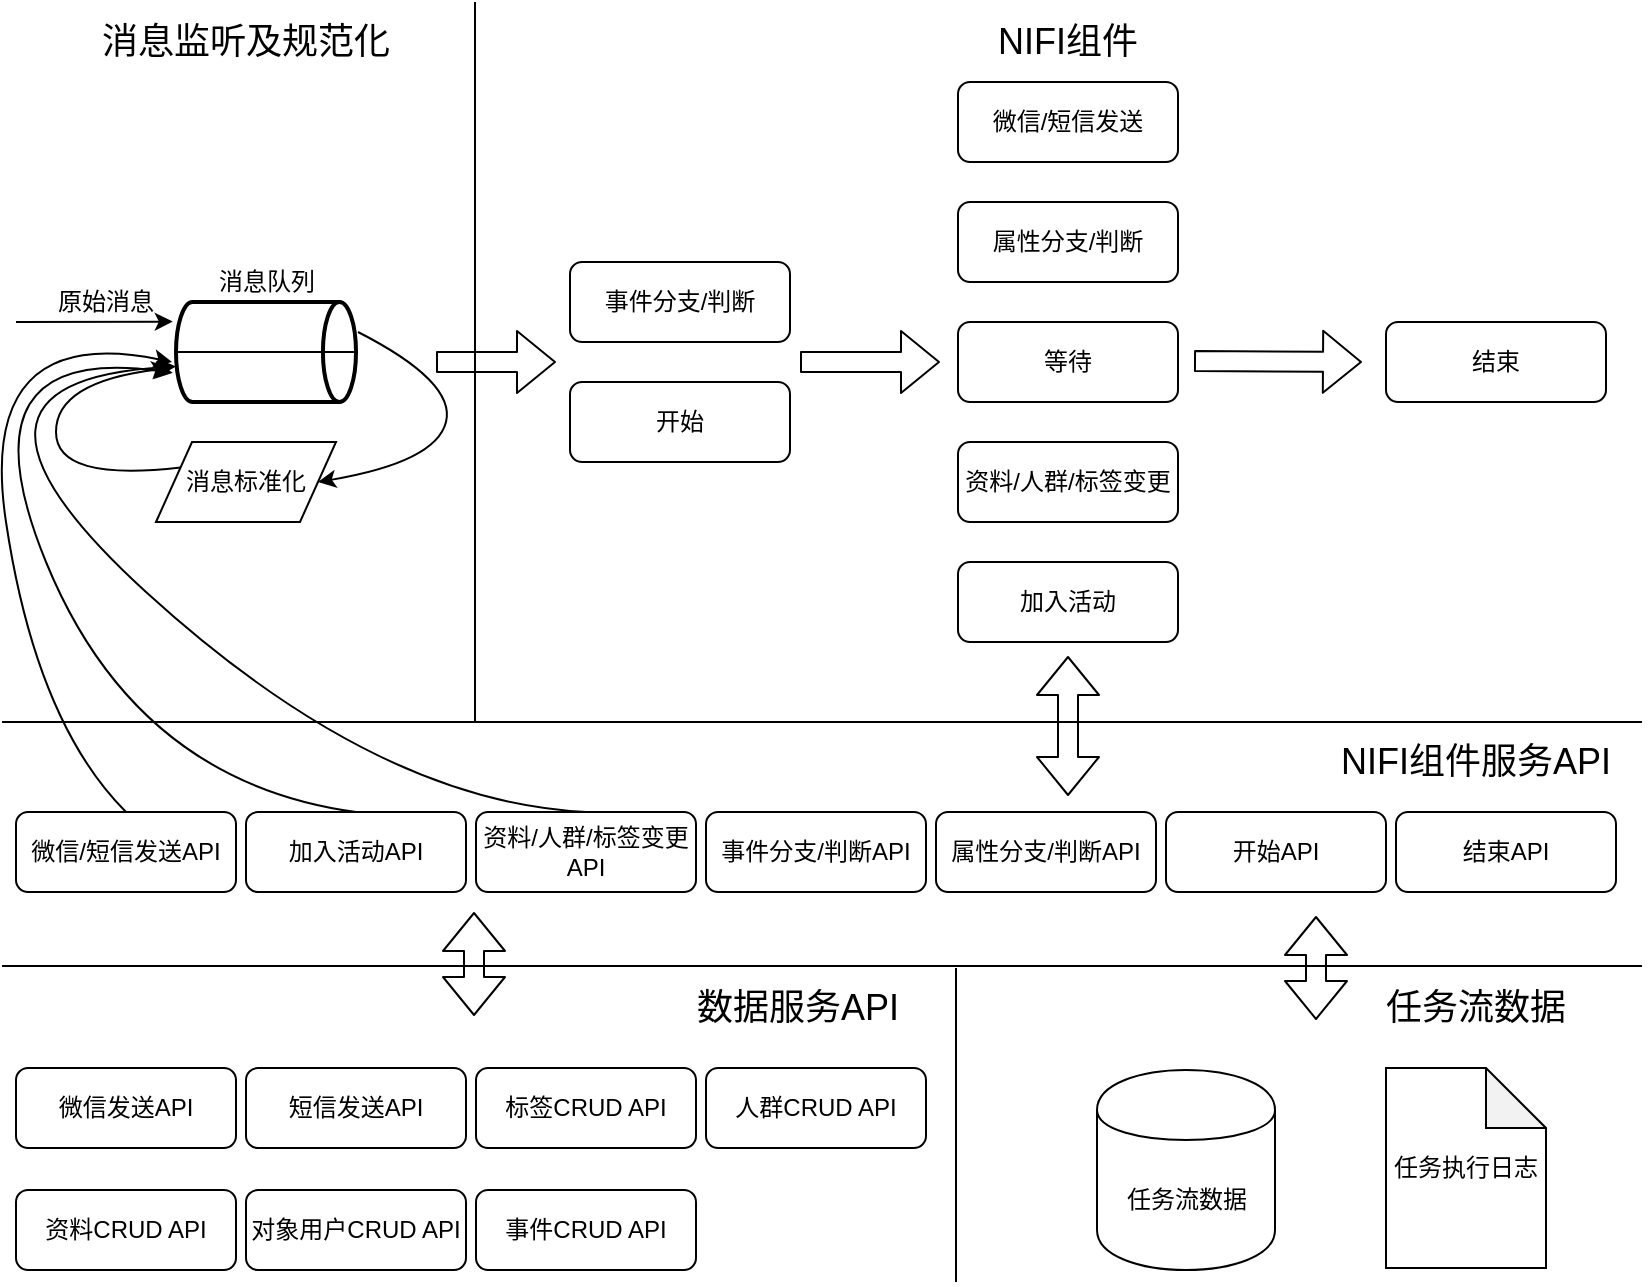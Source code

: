 <mxfile version="11.0.9" type="github"><diagram id="9rWtBTdzsgSmw_8GD8X4" name="Page-1"><mxGraphModel dx="1278" dy="550" grid="1" gridSize="10" guides="1" tooltips="1" connect="1" arrows="1" fold="1" page="1" pageScale="1" pageWidth="827" pageHeight="1169" math="0" shadow="0"><root><mxCell id="0"/><mxCell id="1" parent="0"/><mxCell id="7IMhk76XMN1lTcPp5SoK-3" value="" style="group" vertex="1" connectable="0" parent="1"><mxGeometry x="90" y="150" width="90" height="50" as="geometry"/></mxCell><mxCell id="7IMhk76XMN1lTcPp5SoK-1" value="" style="strokeWidth=2;html=1;shape=mxgraph.flowchart.direct_data;whiteSpace=wrap;" vertex="1" parent="7IMhk76XMN1lTcPp5SoK-3"><mxGeometry width="90" height="50" as="geometry"/></mxCell><mxCell id="7IMhk76XMN1lTcPp5SoK-2" value="" style="endArrow=none;html=1;exitX=0;exitY=0.5;exitDx=0;exitDy=0;exitPerimeter=0;entryX=1;entryY=0.5;entryDx=0;entryDy=0;entryPerimeter=0;" edge="1" parent="7IMhk76XMN1lTcPp5SoK-3" source="7IMhk76XMN1lTcPp5SoK-1" target="7IMhk76XMN1lTcPp5SoK-1"><mxGeometry width="50" height="50" relative="1" as="geometry"><mxPoint x="-22.5" y="200" as="sourcePoint"/><mxPoint x="67.5" y="25" as="targetPoint"/></mxGeometry></mxCell><mxCell id="7IMhk76XMN1lTcPp5SoK-5" value="消息标准化" style="shape=parallelogram;perimeter=parallelogramPerimeter;whiteSpace=wrap;html=1;" vertex="1" parent="1"><mxGeometry x="80" y="220" width="90" height="40" as="geometry"/></mxCell><mxCell id="7IMhk76XMN1lTcPp5SoK-6" value="" style="endArrow=classic;html=1;entryX=-0.018;entryY=0.196;entryDx=0;entryDy=0;entryPerimeter=0;" edge="1" parent="1" target="7IMhk76XMN1lTcPp5SoK-1"><mxGeometry width="50" height="50" relative="1" as="geometry"><mxPoint x="10" y="160" as="sourcePoint"/><mxPoint x="60" y="150" as="targetPoint"/></mxGeometry></mxCell><mxCell id="7IMhk76XMN1lTcPp5SoK-7" value="原始消息" style="text;html=1;strokeColor=none;fillColor=none;align=center;verticalAlign=middle;whiteSpace=wrap;rounded=0;" vertex="1" parent="1"><mxGeometry x="30" y="140" width="50" height="20" as="geometry"/></mxCell><mxCell id="7IMhk76XMN1lTcPp5SoK-8" value="" style="curved=1;endArrow=classic;html=1;entryX=1;entryY=0.5;entryDx=0;entryDy=0;" edge="1" parent="1" target="7IMhk76XMN1lTcPp5SoK-5"><mxGeometry width="50" height="50" relative="1" as="geometry"><mxPoint x="181" y="165" as="sourcePoint"/><mxPoint x="260" y="230" as="targetPoint"/><Array as="points"><mxPoint x="230" y="190"/><mxPoint x="220" y="230"/></Array></mxGeometry></mxCell><mxCell id="7IMhk76XMN1lTcPp5SoK-9" value="" style="curved=1;endArrow=classic;html=1;exitX=0;exitY=0.25;exitDx=0;exitDy=0;entryX=-0.036;entryY=0.66;entryDx=0;entryDy=0;entryPerimeter=0;" edge="1" parent="1" source="7IMhk76XMN1lTcPp5SoK-5" target="7IMhk76XMN1lTcPp5SoK-1"><mxGeometry width="50" height="50" relative="1" as="geometry"><mxPoint x="10" y="270" as="sourcePoint"/><mxPoint x="60" y="220" as="targetPoint"/><Array as="points"><mxPoint x="30" y="240"/><mxPoint x="30" y="190"/></Array></mxGeometry></mxCell><mxCell id="7IMhk76XMN1lTcPp5SoK-11" value="" style="endArrow=none;html=1;" edge="1" parent="1"><mxGeometry width="50" height="50" relative="1" as="geometry"><mxPoint x="239.5" y="360" as="sourcePoint"/><mxPoint x="239.5" as="targetPoint"/></mxGeometry></mxCell><mxCell id="7IMhk76XMN1lTcPp5SoK-12" value="开始" style="rounded=1;whiteSpace=wrap;html=1;" vertex="1" parent="1"><mxGeometry x="287" y="190" width="110" height="40" as="geometry"/></mxCell><mxCell id="7IMhk76XMN1lTcPp5SoK-13" value="事件分支/判断" style="rounded=1;whiteSpace=wrap;html=1;" vertex="1" parent="1"><mxGeometry x="287" y="130" width="110" height="40" as="geometry"/></mxCell><mxCell id="7IMhk76XMN1lTcPp5SoK-14" value="属性分支/判断" style="rounded=1;whiteSpace=wrap;html=1;" vertex="1" parent="1"><mxGeometry x="481" y="100" width="110" height="40" as="geometry"/></mxCell><mxCell id="7IMhk76XMN1lTcPp5SoK-15" value="等待" style="rounded=1;whiteSpace=wrap;html=1;" vertex="1" parent="1"><mxGeometry x="481" y="160" width="110" height="40" as="geometry"/></mxCell><mxCell id="7IMhk76XMN1lTcPp5SoK-16" value="微信/短信发送" style="rounded=1;whiteSpace=wrap;html=1;" vertex="1" parent="1"><mxGeometry x="481" y="40" width="110" height="40" as="geometry"/></mxCell><mxCell id="7IMhk76XMN1lTcPp5SoK-19" value="资料/人群/标签变更" style="rounded=1;whiteSpace=wrap;html=1;" vertex="1" parent="1"><mxGeometry x="481" y="220" width="110" height="40" as="geometry"/></mxCell><mxCell id="7IMhk76XMN1lTcPp5SoK-20" value="结束" style="rounded=1;whiteSpace=wrap;html=1;" vertex="1" parent="1"><mxGeometry x="695" y="160" width="110" height="40" as="geometry"/></mxCell><mxCell id="7IMhk76XMN1lTcPp5SoK-21" value="加入活动" style="rounded=1;whiteSpace=wrap;html=1;" vertex="1" parent="1"><mxGeometry x="481" y="280" width="110" height="40" as="geometry"/></mxCell><mxCell id="7IMhk76XMN1lTcPp5SoK-22" value="" style="shape=flexArrow;endArrow=classic;html=1;" edge="1" parent="1"><mxGeometry width="50" height="50" relative="1" as="geometry"><mxPoint x="220" y="180" as="sourcePoint"/><mxPoint x="280" y="180" as="targetPoint"/></mxGeometry></mxCell><mxCell id="7IMhk76XMN1lTcPp5SoK-23" value="" style="shape=flexArrow;endArrow=classic;html=1;" edge="1" parent="1"><mxGeometry width="50" height="50" relative="1" as="geometry"><mxPoint x="402" y="180" as="sourcePoint"/><mxPoint x="472" y="180" as="targetPoint"/></mxGeometry></mxCell><mxCell id="7IMhk76XMN1lTcPp5SoK-24" value="" style="shape=flexArrow;endArrow=classic;html=1;" edge="1" parent="1"><mxGeometry width="50" height="50" relative="1" as="geometry"><mxPoint x="599" y="179.5" as="sourcePoint"/><mxPoint x="683" y="180" as="targetPoint"/></mxGeometry></mxCell><mxCell id="7IMhk76XMN1lTcPp5SoK-25" value="" style="endArrow=none;html=1;" edge="1" parent="1"><mxGeometry width="50" height="50" relative="1" as="geometry"><mxPoint x="3" y="360" as="sourcePoint"/><mxPoint x="823" y="360" as="targetPoint"/></mxGeometry></mxCell><mxCell id="7IMhk76XMN1lTcPp5SoK-26" value="开始API" style="rounded=1;whiteSpace=wrap;html=1;" vertex="1" parent="1"><mxGeometry x="585" y="405" width="110" height="40" as="geometry"/></mxCell><mxCell id="7IMhk76XMN1lTcPp5SoK-27" value="事件分支/判断API" style="rounded=1;whiteSpace=wrap;html=1;" vertex="1" parent="1"><mxGeometry x="355" y="405" width="110" height="40" as="geometry"/></mxCell><mxCell id="7IMhk76XMN1lTcPp5SoK-28" value="属性分支/判断API" style="rounded=1;whiteSpace=wrap;html=1;" vertex="1" parent="1"><mxGeometry x="470" y="405" width="110" height="40" as="geometry"/></mxCell><mxCell id="7IMhk76XMN1lTcPp5SoK-30" value="微信/短信发送API" style="rounded=1;whiteSpace=wrap;html=1;" vertex="1" parent="1"><mxGeometry x="10" y="405" width="110" height="40" as="geometry"/></mxCell><mxCell id="7IMhk76XMN1lTcPp5SoK-31" value="资料/人群/标签变更API" style="rounded=1;whiteSpace=wrap;html=1;" vertex="1" parent="1"><mxGeometry x="240" y="405" width="110" height="40" as="geometry"/></mxCell><mxCell id="7IMhk76XMN1lTcPp5SoK-32" value="加入活动API" style="rounded=1;whiteSpace=wrap;html=1;" vertex="1" parent="1"><mxGeometry x="125" y="405" width="110" height="40" as="geometry"/></mxCell><mxCell id="7IMhk76XMN1lTcPp5SoK-33" value="结束API" style="rounded=1;whiteSpace=wrap;html=1;" vertex="1" parent="1"><mxGeometry x="700" y="405" width="110" height="40" as="geometry"/></mxCell><mxCell id="7IMhk76XMN1lTcPp5SoK-34" value="" style="shape=flexArrow;endArrow=classic;startArrow=classic;html=1;" edge="1" parent="1"><mxGeometry width="50" height="50" relative="1" as="geometry"><mxPoint x="536" y="397" as="sourcePoint"/><mxPoint x="536" y="327" as="targetPoint"/></mxGeometry></mxCell><mxCell id="7IMhk76XMN1lTcPp5SoK-35" value="" style="endArrow=none;html=1;" edge="1" parent="1"><mxGeometry width="50" height="50" relative="1" as="geometry"><mxPoint x="3" y="482" as="sourcePoint"/><mxPoint x="823" y="482" as="targetPoint"/></mxGeometry></mxCell><mxCell id="7IMhk76XMN1lTcPp5SoK-36" value="" style="curved=1;endArrow=classic;html=1;exitX=0.5;exitY=0;exitDx=0;exitDy=0;" edge="1" parent="1" source="7IMhk76XMN1lTcPp5SoK-30"><mxGeometry width="50" height="50" relative="1" as="geometry"><mxPoint x="60" y="360" as="sourcePoint"/><mxPoint x="88" y="180" as="targetPoint"/><Array as="points"><mxPoint x="20" y="360"/><mxPoint x="-10" y="160"/></Array></mxGeometry></mxCell><mxCell id="7IMhk76XMN1lTcPp5SoK-37" value="" style="curved=1;endArrow=classic;html=1;exitX=0.5;exitY=0;exitDx=0;exitDy=0;entryX=-0.018;entryY=0.708;entryDx=0;entryDy=0;entryPerimeter=0;" edge="1" parent="1" source="7IMhk76XMN1lTcPp5SoK-32" target="7IMhk76XMN1lTcPp5SoK-1"><mxGeometry width="50" height="50" relative="1" as="geometry"><mxPoint x="140" y="340" as="sourcePoint"/><mxPoint x="190" y="290" as="targetPoint"/><Array as="points"><mxPoint x="70" y="390"/><mxPoint x="-20" y="170"/></Array></mxGeometry></mxCell><mxCell id="7IMhk76XMN1lTcPp5SoK-38" value="" style="curved=1;endArrow=classic;html=1;exitX=0.5;exitY=0;exitDx=0;exitDy=0;entryX=0;entryY=0.644;entryDx=0;entryDy=0;entryPerimeter=0;" edge="1" parent="1" source="7IMhk76XMN1lTcPp5SoK-31" target="7IMhk76XMN1lTcPp5SoK-1"><mxGeometry width="50" height="50" relative="1" as="geometry"><mxPoint x="180" y="360" as="sourcePoint"/><mxPoint x="230" y="310" as="targetPoint"/><Array as="points"><mxPoint x="190" y="400"/><mxPoint x="-40" y="190"/></Array></mxGeometry></mxCell><mxCell id="7IMhk76XMN1lTcPp5SoK-39" value="微信发送API" style="rounded=1;whiteSpace=wrap;html=1;" vertex="1" parent="1"><mxGeometry x="10" y="533" width="110" height="40" as="geometry"/></mxCell><mxCell id="7IMhk76XMN1lTcPp5SoK-40" value="短信发送API" style="rounded=1;whiteSpace=wrap;html=1;" vertex="1" parent="1"><mxGeometry x="125" y="533" width="110" height="40" as="geometry"/></mxCell><mxCell id="7IMhk76XMN1lTcPp5SoK-41" value="标签CRUD API" style="rounded=1;whiteSpace=wrap;html=1;" vertex="1" parent="1"><mxGeometry x="240" y="533" width="110" height="40" as="geometry"/></mxCell><mxCell id="7IMhk76XMN1lTcPp5SoK-42" value="人群CRUD API" style="rounded=1;whiteSpace=wrap;html=1;" vertex="1" parent="1"><mxGeometry x="355" y="533" width="110" height="40" as="geometry"/></mxCell><mxCell id="7IMhk76XMN1lTcPp5SoK-43" value="资料CRUD API" style="rounded=1;whiteSpace=wrap;html=1;" vertex="1" parent="1"><mxGeometry x="10" y="594" width="110" height="40" as="geometry"/></mxCell><mxCell id="7IMhk76XMN1lTcPp5SoK-44" value="对象用户CRUD API" style="rounded=1;whiteSpace=wrap;html=1;" vertex="1" parent="1"><mxGeometry x="125" y="594" width="110" height="40" as="geometry"/></mxCell><mxCell id="7IMhk76XMN1lTcPp5SoK-45" value="事件CRUD API" style="rounded=1;whiteSpace=wrap;html=1;" vertex="1" parent="1"><mxGeometry x="240" y="594" width="110" height="40" as="geometry"/></mxCell><mxCell id="7IMhk76XMN1lTcPp5SoK-46" value="消息队列" style="text;html=1;strokeColor=none;fillColor=none;align=center;verticalAlign=middle;whiteSpace=wrap;rounded=0;" vertex="1" parent="1"><mxGeometry x="107.5" y="130" width="55" height="20" as="geometry"/></mxCell><mxCell id="7IMhk76XMN1lTcPp5SoK-47" value="&lt;font style=&quot;font-size: 18px&quot;&gt;消息监听及规范化&lt;/font&gt;" style="text;html=1;strokeColor=none;fillColor=none;align=center;verticalAlign=middle;whiteSpace=wrap;rounded=0;" vertex="1" parent="1"><mxGeometry x="45" y="10" width="160" height="20" as="geometry"/></mxCell><mxCell id="7IMhk76XMN1lTcPp5SoK-48" value="&lt;font style=&quot;font-size: 18px&quot;&gt;NIFI组件&lt;/font&gt;" style="text;html=1;strokeColor=none;fillColor=none;align=center;verticalAlign=middle;whiteSpace=wrap;rounded=0;" vertex="1" parent="1"><mxGeometry x="456" y="10" width="160" height="20" as="geometry"/></mxCell><mxCell id="7IMhk76XMN1lTcPp5SoK-49" value="&lt;font style=&quot;font-size: 18px&quot;&gt;NIFI组件服务API&lt;/font&gt;" style="text;html=1;strokeColor=none;fillColor=none;align=center;verticalAlign=middle;whiteSpace=wrap;rounded=0;" vertex="1" parent="1"><mxGeometry x="660" y="370" width="160" height="20" as="geometry"/></mxCell><mxCell id="7IMhk76XMN1lTcPp5SoK-50" value="&lt;font style=&quot;font-size: 18px&quot;&gt;数据服务API&lt;/font&gt;" style="text;html=1;strokeColor=none;fillColor=none;align=center;verticalAlign=middle;whiteSpace=wrap;rounded=0;" vertex="1" parent="1"><mxGeometry x="321" y="493" width="160" height="20" as="geometry"/></mxCell><mxCell id="7IMhk76XMN1lTcPp5SoK-51" value="" style="shape=flexArrow;endArrow=classic;startArrow=classic;html=1;exitX=0.5;exitY=0;exitDx=0;exitDy=0;" edge="1" parent="1"><mxGeometry width="50" height="50" relative="1" as="geometry"><mxPoint x="239" y="507" as="sourcePoint"/><mxPoint x="239" y="455" as="targetPoint"/></mxGeometry></mxCell><mxCell id="7IMhk76XMN1lTcPp5SoK-52" value="" style="endArrow=none;html=1;" edge="1" parent="1"><mxGeometry width="50" height="50" relative="1" as="geometry"><mxPoint x="480" y="640" as="sourcePoint"/><mxPoint x="480" y="483" as="targetPoint"/></mxGeometry></mxCell><mxCell id="7IMhk76XMN1lTcPp5SoK-53" value="任务执行日志" style="shape=note;whiteSpace=wrap;html=1;backgroundOutline=1;darkOpacity=0.05;" vertex="1" parent="1"><mxGeometry x="695" y="533" width="80" height="100" as="geometry"/></mxCell><mxCell id="7IMhk76XMN1lTcPp5SoK-54" value="任务流数据" style="shape=cylinder;whiteSpace=wrap;html=1;boundedLbl=1;backgroundOutline=1;" vertex="1" parent="1"><mxGeometry x="550.5" y="534" width="89" height="100" as="geometry"/></mxCell><mxCell id="7IMhk76XMN1lTcPp5SoK-55" value="" style="shape=flexArrow;endArrow=classic;startArrow=classic;html=1;exitX=0.5;exitY=0;exitDx=0;exitDy=0;" edge="1" parent="1"><mxGeometry width="50" height="50" relative="1" as="geometry"><mxPoint x="660" y="509" as="sourcePoint"/><mxPoint x="660" y="457" as="targetPoint"/></mxGeometry></mxCell><mxCell id="7IMhk76XMN1lTcPp5SoK-56" value="&lt;font style=&quot;font-size: 18px&quot;&gt;任务流数据&lt;/font&gt;" style="text;html=1;strokeColor=none;fillColor=none;align=center;verticalAlign=middle;whiteSpace=wrap;rounded=0;" vertex="1" parent="1"><mxGeometry x="660" y="493" width="160" height="20" as="geometry"/></mxCell></root></mxGraphModel></diagram></mxfile>